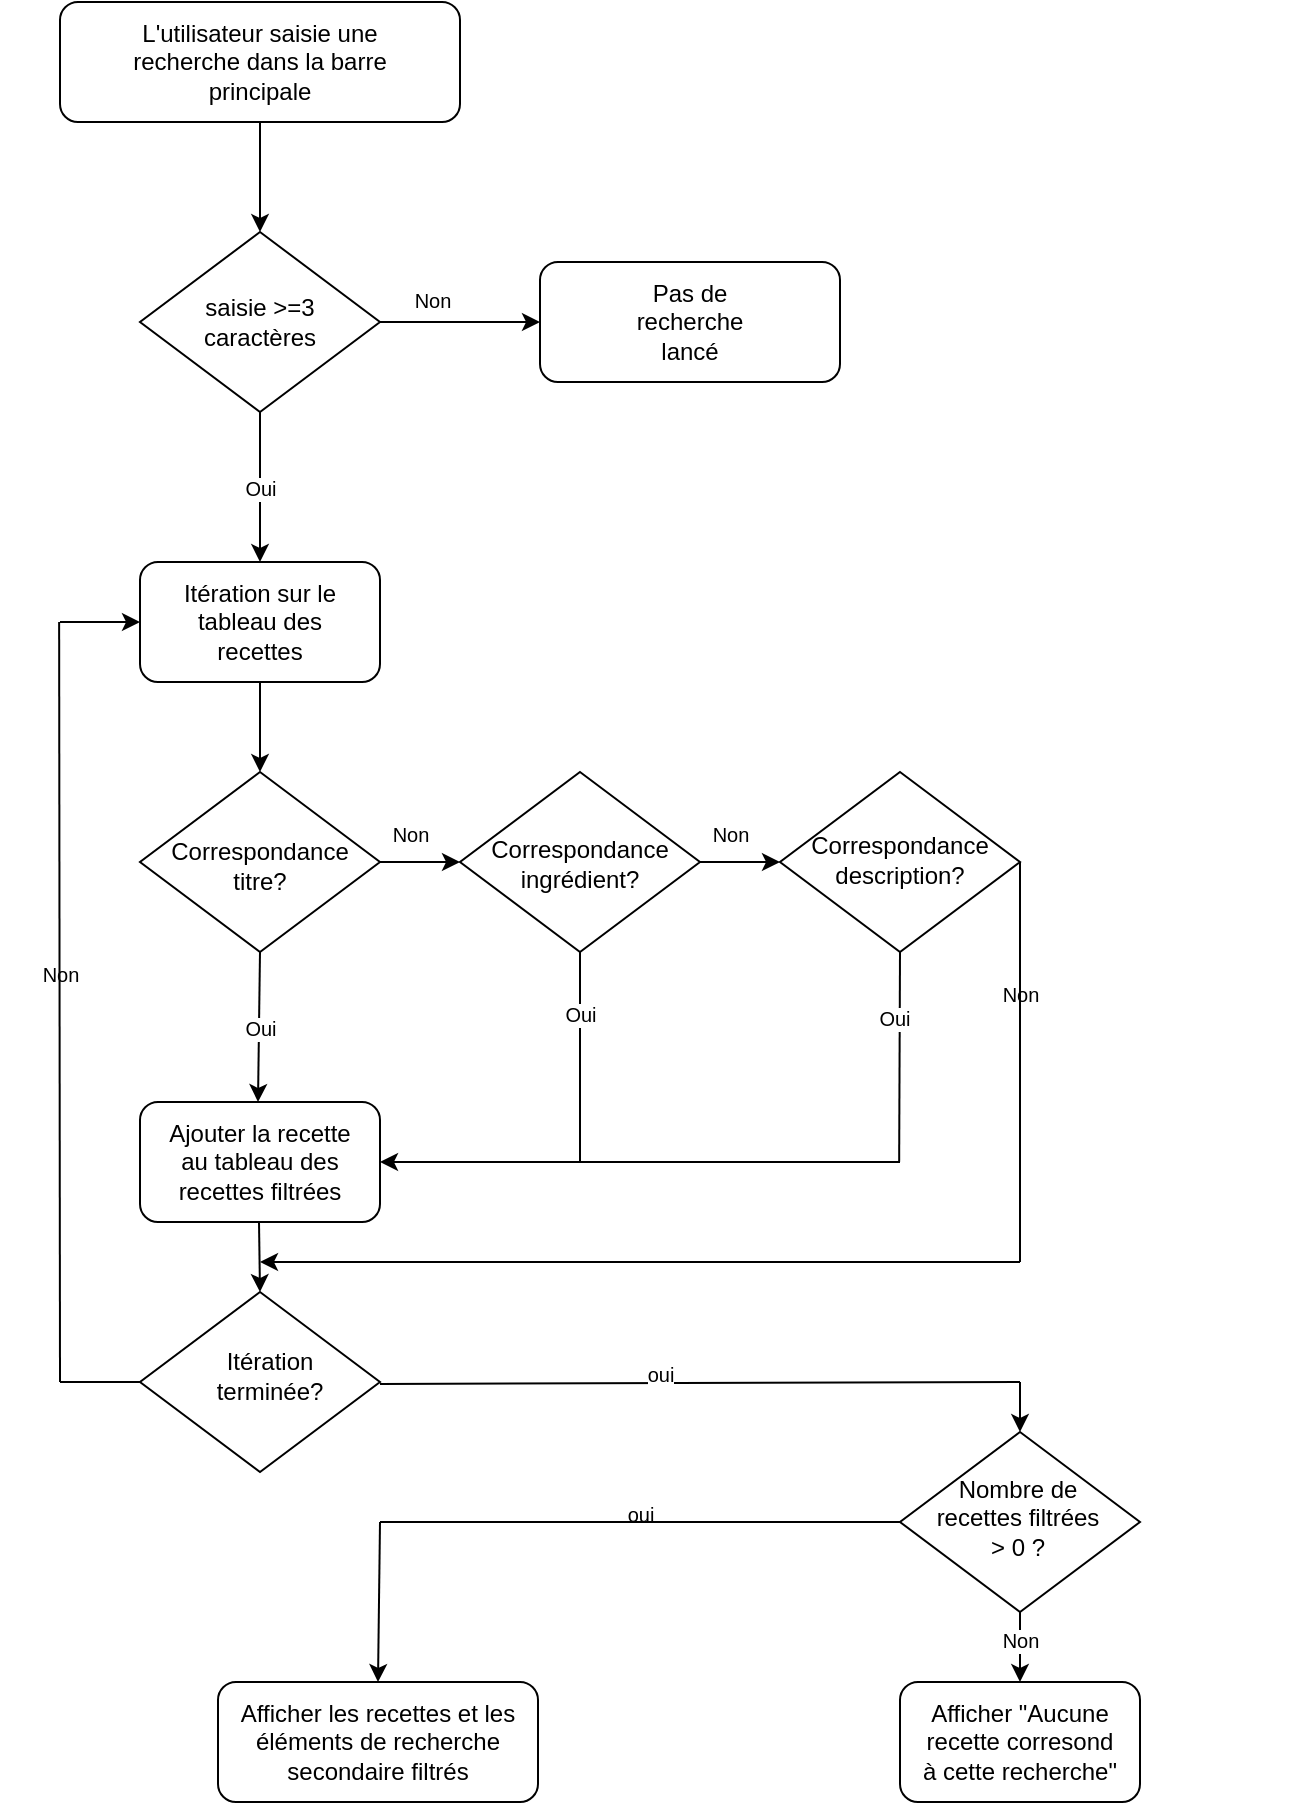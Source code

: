<mxfile>
    <diagram id="oH2dMvBXxlpAksXgeC_A" name="Page-1">
        <mxGraphModel dx="2407" dy="1163" grid="1" gridSize="10" guides="1" tooltips="1" connect="1" arrows="1" fold="1" page="1" pageScale="1" pageWidth="850" pageHeight="1100" math="0" shadow="0">
            <root>
                <mxCell id="0"/>
                <mxCell id="1" parent="0"/>
                <object label="" id="2">
                    <mxCell style="rounded=1;whiteSpace=wrap;html=1;" parent="1" vertex="1">
                        <mxGeometry x="150" y="90" width="200" height="60" as="geometry"/>
                    </mxCell>
                </object>
                <mxCell id="3" value="L'utilisateur saisie une recherche dans la barre principale" style="text;html=1;strokeColor=none;fillColor=none;align=center;verticalAlign=middle;whiteSpace=wrap;rounded=0;" parent="1" vertex="1">
                    <mxGeometry x="165" y="100" width="170" height="40" as="geometry"/>
                </mxCell>
                <mxCell id="99" style="edgeStyle=none;html=1;exitX=1;exitY=0.5;exitDx=0;exitDy=0;" parent="1" source="6" edge="1">
                    <mxGeometry relative="1" as="geometry">
                        <mxPoint x="390" y="250" as="targetPoint"/>
                    </mxGeometry>
                </mxCell>
                <mxCell id="6" value="" style="rhombus;whiteSpace=wrap;html=1;" parent="1" vertex="1">
                    <mxGeometry x="190" y="205" width="120" height="90" as="geometry"/>
                </mxCell>
                <mxCell id="7" value="&lt;font style=&quot;font-size: 12px;&quot;&gt;saisie &amp;gt;=3&lt;br&gt;caractères&lt;br&gt;&lt;/font&gt;" style="text;html=1;strokeColor=none;fillColor=none;align=center;verticalAlign=middle;whiteSpace=wrap;rounded=0;strokeWidth=1;" parent="1" vertex="1">
                    <mxGeometry x="220" y="230" width="60" height="40" as="geometry"/>
                </mxCell>
                <mxCell id="14" value="" style="endArrow=classic;html=1;exitX=0.5;exitY=1;exitDx=0;exitDy=0;entryX=0.5;entryY=0;entryDx=0;entryDy=0;" parent="1" source="2" target="6" edge="1">
                    <mxGeometry width="50" height="50" relative="1" as="geometry">
                        <mxPoint x="150" y="200" as="sourcePoint"/>
                        <mxPoint x="250" y="210" as="targetPoint"/>
                    </mxGeometry>
                </mxCell>
                <mxCell id="21" value="" style="endArrow=classic;html=1;fontSize=10;exitX=0.5;exitY=1;exitDx=0;exitDy=0;" parent="1" source="6" edge="1">
                    <mxGeometry relative="1" as="geometry">
                        <mxPoint x="250" y="320" as="sourcePoint"/>
                        <mxPoint x="250" y="370" as="targetPoint"/>
                    </mxGeometry>
                </mxCell>
                <mxCell id="22" value="Oui" style="edgeLabel;resizable=0;html=1;align=center;verticalAlign=middle;strokeWidth=1;fontSize=10;" parent="21" connectable="0" vertex="1">
                    <mxGeometry relative="1" as="geometry"/>
                </mxCell>
                <mxCell id="128" style="edgeStyle=none;html=1;exitX=0;exitY=0.5;exitDx=0;exitDy=0;" edge="1" parent="1" source="42" target="44">
                    <mxGeometry relative="1" as="geometry">
                        <mxPoint x="160" y="399.833" as="targetPoint"/>
                    </mxGeometry>
                </mxCell>
                <mxCell id="42" value="" style="rounded=1;whiteSpace=wrap;html=1;strokeWidth=1;fontSize=9;" parent="1" vertex="1">
                    <mxGeometry x="190" y="370" width="120" height="60" as="geometry"/>
                </mxCell>
                <mxCell id="45" style="edgeStyle=none;html=1;fontSize=12;entryX=0.5;entryY=0;entryDx=0;entryDy=0;" parent="1" target="46" edge="1">
                    <mxGeometry relative="1" as="geometry">
                        <mxPoint x="250" y="470" as="targetPoint"/>
                        <mxPoint x="250" y="430" as="sourcePoint"/>
                    </mxGeometry>
                </mxCell>
                <mxCell id="129" style="edgeStyle=none;html=1;entryX=0;entryY=0.5;entryDx=0;entryDy=0;" edge="1" parent="1" target="42">
                    <mxGeometry relative="1" as="geometry">
                        <mxPoint x="150" y="430" as="targetPoint"/>
                        <mxPoint x="150" y="400" as="sourcePoint"/>
                    </mxGeometry>
                </mxCell>
                <mxCell id="44" value="&lt;font style=&quot;font-size: 12px;&quot;&gt;Itération sur le tableau des recettes&lt;br&gt;&lt;/font&gt;" style="text;html=1;strokeColor=none;fillColor=none;align=center;verticalAlign=middle;whiteSpace=wrap;rounded=0;strokeWidth=1;" parent="1" vertex="1">
                    <mxGeometry x="200" y="380" width="100" height="40" as="geometry"/>
                </mxCell>
                <mxCell id="46" value="" style="rhombus;whiteSpace=wrap;html=1;" parent="1" vertex="1">
                    <mxGeometry x="190" y="475" width="120" height="90" as="geometry"/>
                </mxCell>
                <mxCell id="47" value="&lt;font style=&quot;font-size: 12px;&quot;&gt;Correspondance titre?&lt;br&gt;&lt;/font&gt;" style="text;html=1;strokeColor=none;fillColor=none;align=center;verticalAlign=middle;whiteSpace=wrap;rounded=0;strokeWidth=1;" parent="1" vertex="1">
                    <mxGeometry x="205" y="499" width="90" height="45" as="geometry"/>
                </mxCell>
                <mxCell id="48" value="" style="endArrow=classic;html=1;fontSize=10;exitX=0.5;exitY=1;exitDx=0;exitDy=0;" parent="1" source="46" edge="1">
                    <mxGeometry relative="1" as="geometry">
                        <mxPoint x="249.41" y="562.0" as="sourcePoint"/>
                        <mxPoint x="249" y="640" as="targetPoint"/>
                    </mxGeometry>
                </mxCell>
                <mxCell id="49" value="Oui" style="edgeLabel;resizable=0;html=1;align=center;verticalAlign=middle;strokeWidth=1;fontSize=10;" parent="48" connectable="0" vertex="1">
                    <mxGeometry relative="1" as="geometry"/>
                </mxCell>
                <mxCell id="51" value="" style="rounded=1;whiteSpace=wrap;html=1;strokeWidth=1;fontSize=9;" parent="1" vertex="1">
                    <mxGeometry x="190" y="640" width="120" height="60" as="geometry"/>
                </mxCell>
                <mxCell id="50" value="&lt;font style=&quot;font-size: 12px;&quot;&gt;Ajouter la recette au tableau des recettes filtrées&lt;br&gt;&lt;/font&gt;" style="text;html=1;strokeColor=none;fillColor=none;align=center;verticalAlign=middle;whiteSpace=wrap;rounded=0;strokeWidth=1;" parent="1" vertex="1">
                    <mxGeometry x="200" y="650" width="100" height="40" as="geometry"/>
                </mxCell>
                <mxCell id="52" style="edgeStyle=none;html=1;fontSize=12;entryX=0.5;entryY=0;entryDx=0;entryDy=0;" parent="1" edge="1" target="68">
                    <mxGeometry relative="1" as="geometry">
                        <mxPoint x="249.5" y="740" as="targetPoint"/>
                        <mxPoint x="249.5" y="700" as="sourcePoint"/>
                    </mxGeometry>
                </mxCell>
                <mxCell id="57" value="" style="endArrow=classic;html=1;fontSize=12;exitX=1;exitY=0.5;exitDx=0;exitDy=0;" parent="1" edge="1">
                    <mxGeometry width="50" height="50" relative="1" as="geometry">
                        <mxPoint x="310.0" y="520" as="sourcePoint"/>
                        <mxPoint x="350" y="520" as="targetPoint"/>
                    </mxGeometry>
                </mxCell>
                <mxCell id="58" value="" style="rhombus;whiteSpace=wrap;html=1;" parent="1" vertex="1">
                    <mxGeometry x="350" y="475" width="120" height="90" as="geometry"/>
                </mxCell>
                <mxCell id="59" value="&lt;font style=&quot;font-size: 12px;&quot;&gt;Correspondance ingrédient?&lt;br&gt;&lt;/font&gt;" style="text;html=1;strokeColor=none;fillColor=none;align=center;verticalAlign=middle;whiteSpace=wrap;rounded=0;strokeWidth=1;" parent="1" vertex="1">
                    <mxGeometry x="365" y="498" width="90" height="45" as="geometry"/>
                </mxCell>
                <mxCell id="60" value="" style="endArrow=classic;html=1;fontSize=12;exitX=1;exitY=0.5;exitDx=0;exitDy=0;" parent="1" edge="1">
                    <mxGeometry width="50" height="50" relative="1" as="geometry">
                        <mxPoint x="470" y="520" as="sourcePoint"/>
                        <mxPoint x="510" y="520" as="targetPoint"/>
                    </mxGeometry>
                </mxCell>
                <mxCell id="61" value="" style="rhombus;whiteSpace=wrap;html=1;" parent="1" vertex="1">
                    <mxGeometry x="510" y="475" width="120" height="90" as="geometry"/>
                </mxCell>
                <mxCell id="62" value="&lt;font style=&quot;font-size: 12px;&quot;&gt;Correspondance description?&lt;br&gt;&lt;/font&gt;" style="text;html=1;strokeColor=none;fillColor=none;align=center;verticalAlign=middle;whiteSpace=wrap;rounded=0;strokeWidth=1;" parent="1" vertex="1">
                    <mxGeometry x="525" y="496" width="90" height="45" as="geometry"/>
                </mxCell>
                <mxCell id="68" value="" style="rhombus;whiteSpace=wrap;html=1;" parent="1" vertex="1">
                    <mxGeometry x="190" y="735" width="120" height="90" as="geometry"/>
                </mxCell>
                <mxCell id="69" value="&lt;font style=&quot;font-size: 12px;&quot;&gt;Itération terminée?&lt;br&gt;&lt;/font&gt;" style="text;html=1;strokeColor=none;fillColor=none;align=center;verticalAlign=middle;whiteSpace=wrap;rounded=0;strokeWidth=1;" parent="1" vertex="1">
                    <mxGeometry x="210" y="754" width="90" height="45" as="geometry"/>
                </mxCell>
                <mxCell id="72" value="" style="endArrow=classic;html=1;fontSize=12;entryX=1;entryY=0.5;entryDx=0;entryDy=0;" parent="1" target="51" edge="1">
                    <mxGeometry width="50" height="50" relative="1" as="geometry">
                        <mxPoint x="570" y="670" as="sourcePoint"/>
                        <mxPoint x="420" y="560" as="targetPoint"/>
                    </mxGeometry>
                </mxCell>
                <mxCell id="73" value="" style="endArrow=none;html=1;fontSize=12;entryX=0.5;entryY=1;entryDx=0;entryDy=0;" parent="1" target="58" edge="1">
                    <mxGeometry width="50" height="50" relative="1" as="geometry">
                        <mxPoint x="410" y="670" as="sourcePoint"/>
                        <mxPoint x="430" y="560" as="targetPoint"/>
                    </mxGeometry>
                </mxCell>
                <mxCell id="74" value="" style="endArrow=none;html=1;fontSize=12;entryX=0.5;entryY=1;entryDx=0;entryDy=0;" parent="1" target="61" edge="1">
                    <mxGeometry width="50" height="50" relative="1" as="geometry">
                        <mxPoint x="569.58" y="670.0" as="sourcePoint"/>
                        <mxPoint x="570" y="570" as="targetPoint"/>
                    </mxGeometry>
                </mxCell>
                <mxCell id="122" style="edgeStyle=none;html=1;" edge="1" parent="1">
                    <mxGeometry relative="1" as="geometry">
                        <mxPoint x="760" y="730" as="targetPoint"/>
                        <mxPoint x="760" y="730" as="sourcePoint"/>
                    </mxGeometry>
                </mxCell>
                <mxCell id="123" style="edgeStyle=none;html=1;entryX=0.5;entryY=0;entryDx=0;entryDy=0;" edge="1" parent="1" target="77">
                    <mxGeometry relative="1" as="geometry">
                        <mxPoint x="629.2" y="780" as="targetPoint"/>
                        <mxPoint x="630" y="780" as="sourcePoint"/>
                    </mxGeometry>
                </mxCell>
                <mxCell id="135" style="edgeStyle=none;html=1;entryX=0.5;entryY=0;entryDx=0;entryDy=0;" edge="1" parent="1" source="77" target="84">
                    <mxGeometry relative="1" as="geometry"/>
                </mxCell>
                <mxCell id="77" value="" style="rhombus;whiteSpace=wrap;html=1;" parent="1" vertex="1">
                    <mxGeometry x="570" y="805" width="120" height="90" as="geometry"/>
                </mxCell>
                <mxCell id="78" value="&lt;font style=&quot;font-size: 12px;&quot;&gt;Nombre de recettes filtrées &amp;gt; 0 ?&lt;br&gt;&lt;/font&gt;" style="text;html=1;strokeColor=none;fillColor=none;align=center;verticalAlign=middle;whiteSpace=wrap;rounded=0;strokeWidth=1;" parent="1" vertex="1">
                    <mxGeometry x="584" y="825" width="90" height="45" as="geometry"/>
                </mxCell>
                <mxCell id="81" value="" style="endArrow=none;html=1;fontSize=12;entryX=1;entryY=0.5;entryDx=0;entryDy=0;" parent="1" edge="1">
                    <mxGeometry width="50" height="50" relative="1" as="geometry">
                        <mxPoint x="630" y="780" as="sourcePoint"/>
                        <mxPoint x="310.0" y="781" as="targetPoint"/>
                        <Array as="points"/>
                    </mxGeometry>
                </mxCell>
                <mxCell id="84" value="" style="rounded=1;whiteSpace=wrap;html=1;strokeWidth=1;fontSize=9;" parent="1" vertex="1">
                    <mxGeometry x="570" y="930" width="120" height="60" as="geometry"/>
                </mxCell>
                <mxCell id="85" value="&lt;font style=&quot;font-size: 12px;&quot;&gt;Afficher &quot;Aucune recette corresond à cette recherche&quot;&lt;br&gt;&lt;/font&gt;" style="text;html=1;strokeColor=none;fillColor=none;align=center;verticalAlign=middle;whiteSpace=wrap;rounded=0;strokeWidth=1;" parent="1" vertex="1">
                    <mxGeometry x="580" y="940" width="100" height="40" as="geometry"/>
                </mxCell>
                <mxCell id="86" value="" style="rounded=1;whiteSpace=wrap;html=1;strokeWidth=1;fontSize=9;" parent="1" vertex="1">
                    <mxGeometry x="229" y="930" width="160" height="60" as="geometry"/>
                </mxCell>
                <mxCell id="127" style="edgeStyle=none;html=1;entryX=0.5;entryY=0;entryDx=0;entryDy=0;" edge="1" parent="1" target="86">
                    <mxGeometry relative="1" as="geometry">
                        <mxPoint x="299" y="930" as="targetPoint"/>
                        <mxPoint x="310" y="850" as="sourcePoint"/>
                    </mxGeometry>
                </mxCell>
                <mxCell id="87" value="&lt;font style=&quot;font-size: 12px;&quot;&gt;Afficher les recettes et les éléments de recherche secondaire filtrés&lt;br&gt;&lt;/font&gt;" style="text;html=1;strokeColor=none;fillColor=none;align=center;verticalAlign=middle;whiteSpace=wrap;rounded=0;strokeWidth=1;" parent="1" vertex="1">
                    <mxGeometry x="234" y="940" width="150" height="40" as="geometry"/>
                </mxCell>
                <mxCell id="92" value="Oui" style="edgeLabel;resizable=0;html=1;align=center;verticalAlign=middle;strokeWidth=1;fontSize=10;" parent="1" connectable="0" vertex="1">
                    <mxGeometry x="380.0" y="599.997" as="geometry">
                        <mxPoint x="30" y="-4" as="offset"/>
                    </mxGeometry>
                </mxCell>
                <mxCell id="93" value="Oui" style="edgeLabel;resizable=0;html=1;align=center;verticalAlign=middle;strokeWidth=1;fontSize=10;" parent="1" connectable="0" vertex="1">
                    <mxGeometry x="380.0" y="619.997" as="geometry">
                        <mxPoint x="187" y="-22" as="offset"/>
                    </mxGeometry>
                </mxCell>
                <object label="" id="100">
                    <mxCell style="rounded=1;whiteSpace=wrap;html=1;" parent="1" vertex="1">
                        <mxGeometry x="390" y="220" width="150" height="60" as="geometry"/>
                    </mxCell>
                </object>
                <mxCell id="101" value="&lt;font style=&quot;font-size: 12px;&quot;&gt;Pas de recherche lancé&lt;br&gt;&lt;/font&gt;" style="text;html=1;strokeColor=none;fillColor=none;align=center;verticalAlign=middle;whiteSpace=wrap;rounded=0;strokeWidth=1;" parent="1" vertex="1">
                    <mxGeometry x="435" y="230" width="60" height="40" as="geometry"/>
                </mxCell>
                <mxCell id="102" value="Non" style="edgeLabel;resizable=0;html=1;align=center;verticalAlign=middle;strokeWidth=1;fontSize=10;" parent="1" connectable="0" vertex="1">
                    <mxGeometry x="260" y="343" as="geometry">
                        <mxPoint x="76" y="-104" as="offset"/>
                    </mxGeometry>
                </mxCell>
                <mxCell id="104" value="Non" style="edgeLabel;resizable=0;html=1;align=center;verticalAlign=middle;strokeWidth=1;fontSize=10;" parent="1" connectable="0" vertex="1">
                    <mxGeometry x="295.0" y="509.997" as="geometry">
                        <mxPoint x="30" y="-4" as="offset"/>
                    </mxGeometry>
                </mxCell>
                <mxCell id="105" value="Non" style="edgeLabel;resizable=0;html=1;align=center;verticalAlign=middle;strokeWidth=1;fontSize=10;" parent="1" connectable="0" vertex="1">
                    <mxGeometry x="455.0" y="509.997" as="geometry">
                        <mxPoint x="30" y="-4" as="offset"/>
                    </mxGeometry>
                </mxCell>
                <mxCell id="106" value="Non" style="edgeLabel;resizable=0;html=1;align=center;verticalAlign=middle;strokeWidth=1;fontSize=10;" parent="1" connectable="0" vertex="1">
                    <mxGeometry x="600.0" y="589.997" as="geometry">
                        <mxPoint x="30" y="-4" as="offset"/>
                    </mxGeometry>
                </mxCell>
                <mxCell id="110" value="oui" style="edgeLabel;resizable=0;html=1;align=center;verticalAlign=middle;strokeWidth=1;fontSize=10;" parent="1" connectable="0" vertex="1">
                    <mxGeometry x="420.0" y="779.997" as="geometry">
                        <mxPoint x="30" y="-4" as="offset"/>
                    </mxGeometry>
                </mxCell>
                <mxCell id="114" value="oui" style="edgeLabel;resizable=0;html=1;align=center;verticalAlign=middle;strokeWidth=1;fontSize=10;" parent="1" connectable="0" vertex="1">
                    <mxGeometry x="410.0" y="849.997" as="geometry">
                        <mxPoint x="30" y="-4" as="offset"/>
                    </mxGeometry>
                </mxCell>
                <mxCell id="115" value="Non" style="edgeLabel;resizable=0;html=1;align=center;verticalAlign=middle;strokeWidth=1;fontSize=10;" parent="1" connectable="0" vertex="1">
                    <mxGeometry x="600.0" y="912.997" as="geometry">
                        <mxPoint x="30" y="-4" as="offset"/>
                    </mxGeometry>
                </mxCell>
                <mxCell id="117" value="Non" style="edgeLabel;resizable=0;html=1;align=center;verticalAlign=middle;strokeWidth=1;fontSize=10;" parent="1" connectable="0" vertex="1">
                    <mxGeometry x="120.0" y="579.997" as="geometry">
                        <mxPoint x="30" y="-4" as="offset"/>
                    </mxGeometry>
                </mxCell>
                <mxCell id="119" value="" style="endArrow=classic;html=1;fontSize=12;entryX=1;entryY=0.5;entryDx=0;entryDy=0;" edge="1" parent="1">
                    <mxGeometry width="50" height="50" relative="1" as="geometry">
                        <mxPoint x="630" y="720" as="sourcePoint"/>
                        <mxPoint x="250.0" y="720" as="targetPoint"/>
                    </mxGeometry>
                </mxCell>
                <mxCell id="120" value="" style="endArrow=none;html=1;fontSize=12;" edge="1" parent="1">
                    <mxGeometry width="50" height="50" relative="1" as="geometry">
                        <mxPoint x="630" y="720" as="sourcePoint"/>
                        <mxPoint x="630" y="520" as="targetPoint"/>
                    </mxGeometry>
                </mxCell>
                <mxCell id="125" value="" style="endArrow=none;html=1;fontSize=12;entryX=0;entryY=0.5;entryDx=0;entryDy=0;" edge="1" parent="1" target="77">
                    <mxGeometry width="50" height="50" relative="1" as="geometry">
                        <mxPoint x="310" y="850" as="sourcePoint"/>
                        <mxPoint x="510" y="847.5" as="targetPoint"/>
                        <Array as="points"/>
                    </mxGeometry>
                </mxCell>
                <mxCell id="130" value="" style="endArrow=none;html=1;fontSize=12;" edge="1" parent="1">
                    <mxGeometry width="50" height="50" relative="1" as="geometry">
                        <mxPoint x="150" y="780" as="sourcePoint"/>
                        <mxPoint x="149.57" y="400" as="targetPoint"/>
                    </mxGeometry>
                </mxCell>
                <mxCell id="134" value="" style="endArrow=none;html=1;entryX=0;entryY=0.5;entryDx=0;entryDy=0;" edge="1" parent="1">
                    <mxGeometry width="50" height="50" relative="1" as="geometry">
                        <mxPoint x="150" y="780" as="sourcePoint"/>
                        <mxPoint x="190" y="780" as="targetPoint"/>
                    </mxGeometry>
                </mxCell>
            </root>
        </mxGraphModel>
    </diagram>
</mxfile>